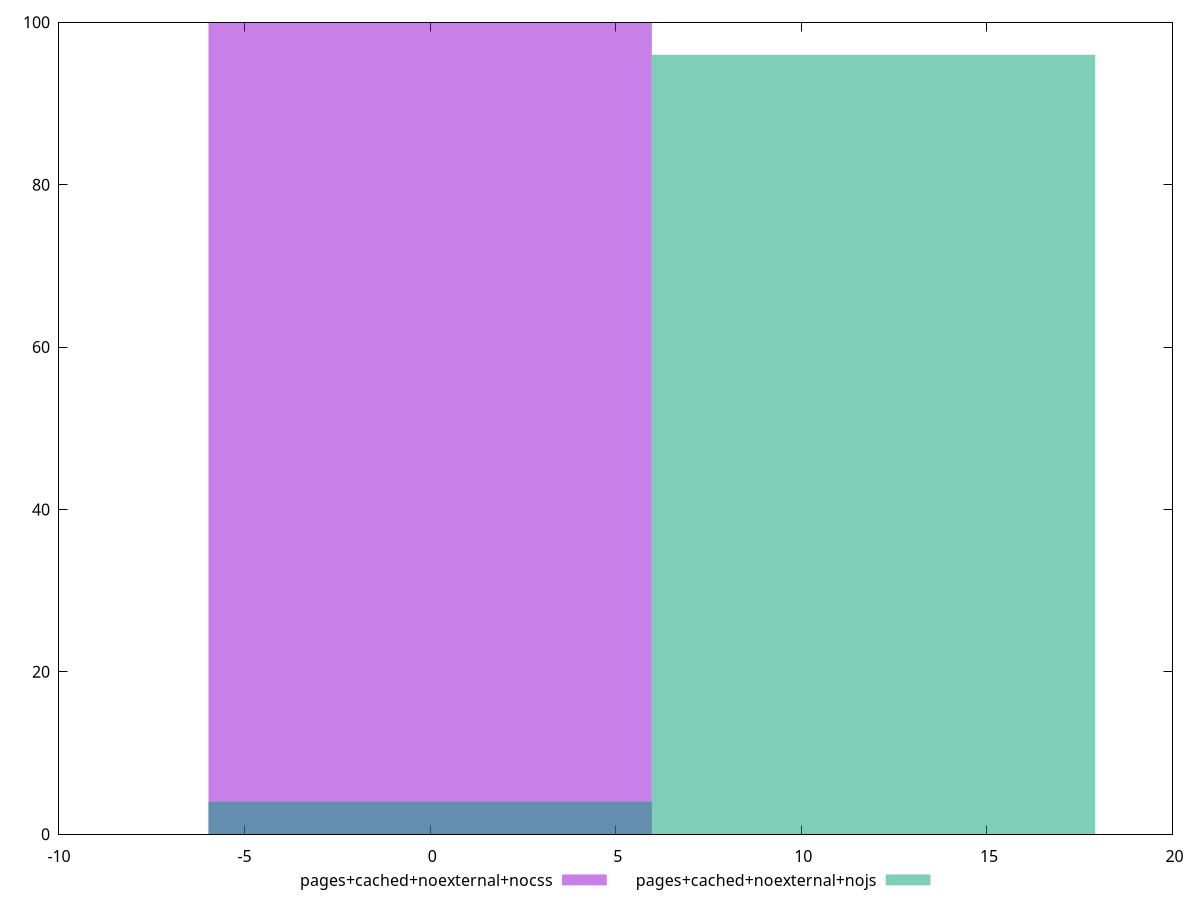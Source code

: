 reset
set terminal svg size 640, 500 enhanced background rgb 'white'
set output "reprap/render-blocking-resources/comparison/histogram/9_vs_10.svg"

$pagesCachedNoexternalNocss <<EOF
0 100
EOF

$pagesCachedNoexternalNojs <<EOF
11.944962143027166 96
0 4
EOF

set key outside below
set boxwidth 11.944962143027166
set yrange [0:100]
set style fill transparent solid 0.5 noborder

plot \
  $pagesCachedNoexternalNocss title "pages+cached+noexternal+nocss" with boxes, \
  $pagesCachedNoexternalNojs title "pages+cached+noexternal+nojs" with boxes, \


reset